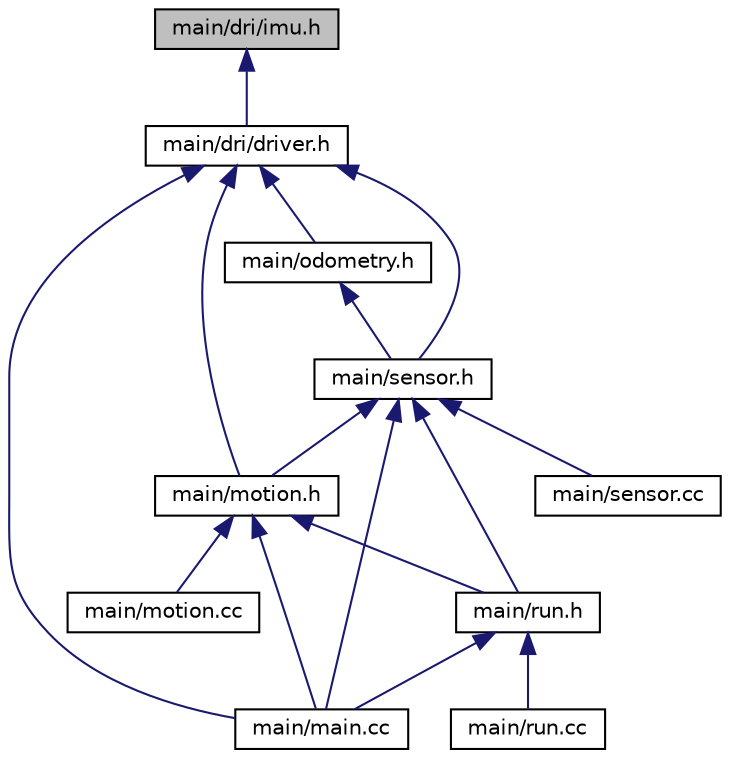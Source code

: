 digraph "main/dri/imu.h"
{
 // LATEX_PDF_SIZE
  edge [fontname="Helvetica",fontsize="10",labelfontname="Helvetica",labelfontsize="10"];
  node [fontname="Helvetica",fontsize="10",shape=record];
  Node1 [label="main/dri/imu.h",height=0.2,width=0.4,color="black", fillcolor="grey75", style="filled", fontcolor="black",tooltip=" "];
  Node1 -> Node2 [dir="back",color="midnightblue",fontsize="10",style="solid",fontname="Helvetica"];
  Node2 [label="main/dri/driver.h",height=0.2,width=0.4,color="black", fillcolor="white", style="filled",URL="$driver_8h.html",tooltip=" "];
  Node2 -> Node3 [dir="back",color="midnightblue",fontsize="10",style="solid",fontname="Helvetica"];
  Node3 [label="main/main.cc",height=0.2,width=0.4,color="black", fillcolor="white", style="filled",URL="$main_8cc.html",tooltip=" "];
  Node2 -> Node4 [dir="back",color="midnightblue",fontsize="10",style="solid",fontname="Helvetica"];
  Node4 [label="main/motion.h",height=0.2,width=0.4,color="black", fillcolor="white", style="filled",URL="$motion_8h.html",tooltip=" "];
  Node4 -> Node3 [dir="back",color="midnightblue",fontsize="10",style="solid",fontname="Helvetica"];
  Node4 -> Node5 [dir="back",color="midnightblue",fontsize="10",style="solid",fontname="Helvetica"];
  Node5 [label="main/motion.cc",height=0.2,width=0.4,color="black", fillcolor="white", style="filled",URL="$motion_8cc.html",tooltip=" "];
  Node4 -> Node6 [dir="back",color="midnightblue",fontsize="10",style="solid",fontname="Helvetica"];
  Node6 [label="main/run.h",height=0.2,width=0.4,color="black", fillcolor="white", style="filled",URL="$run_8h.html",tooltip=" "];
  Node6 -> Node3 [dir="back",color="midnightblue",fontsize="10",style="solid",fontname="Helvetica"];
  Node6 -> Node7 [dir="back",color="midnightblue",fontsize="10",style="solid",fontname="Helvetica"];
  Node7 [label="main/run.cc",height=0.2,width=0.4,color="black", fillcolor="white", style="filled",URL="$run_8cc.html",tooltip=" "];
  Node2 -> Node8 [dir="back",color="midnightblue",fontsize="10",style="solid",fontname="Helvetica"];
  Node8 [label="main/odometry.h",height=0.2,width=0.4,color="black", fillcolor="white", style="filled",URL="$odometry_8h.html",tooltip=" "];
  Node8 -> Node9 [dir="back",color="midnightblue",fontsize="10",style="solid",fontname="Helvetica"];
  Node9 [label="main/sensor.h",height=0.2,width=0.4,color="black", fillcolor="white", style="filled",URL="$sensor_8h.html",tooltip=" "];
  Node9 -> Node3 [dir="back",color="midnightblue",fontsize="10",style="solid",fontname="Helvetica"];
  Node9 -> Node4 [dir="back",color="midnightblue",fontsize="10",style="solid",fontname="Helvetica"];
  Node9 -> Node6 [dir="back",color="midnightblue",fontsize="10",style="solid",fontname="Helvetica"];
  Node9 -> Node10 [dir="back",color="midnightblue",fontsize="10",style="solid",fontname="Helvetica"];
  Node10 [label="main/sensor.cc",height=0.2,width=0.4,color="black", fillcolor="white", style="filled",URL="$sensor_8cc.html",tooltip=" "];
  Node2 -> Node9 [dir="back",color="midnightblue",fontsize="10",style="solid",fontname="Helvetica"];
}
